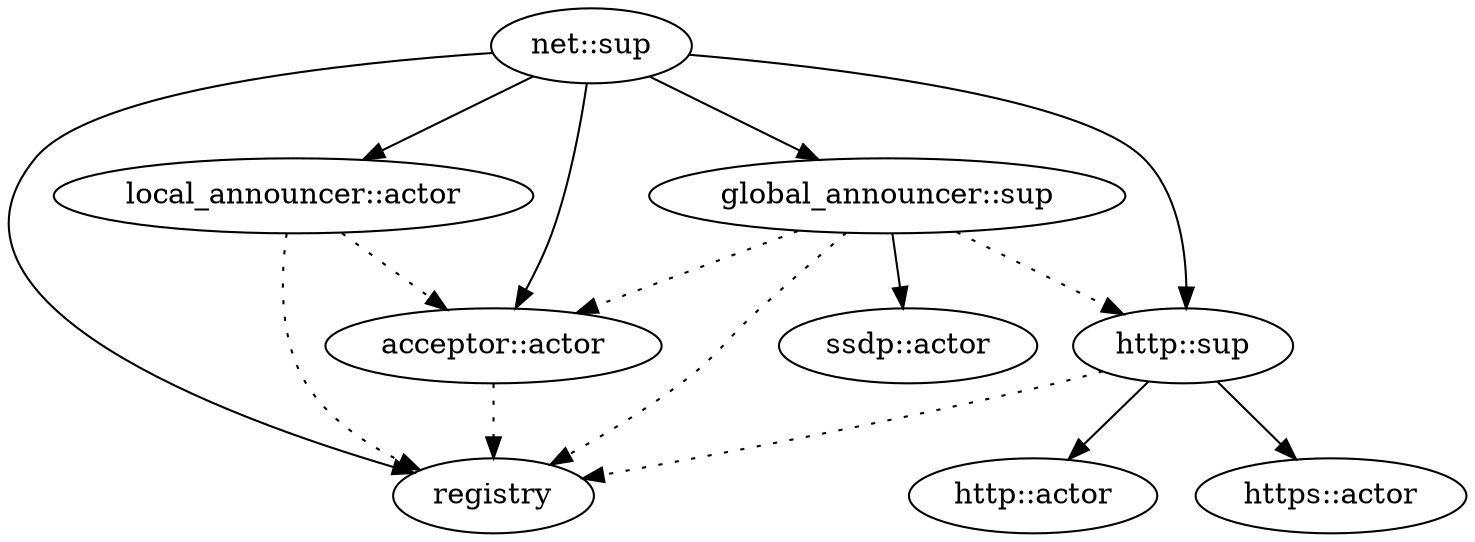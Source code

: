 // dot -Tpng -o /tmp/h.png < docs/hierarchy.dot
digraph D {
    "net::sup" -> "http::sup";
    "net::sup" -> "registry";
    "http::sup" -> "http::actor";
    "http::sup" -> "https::actor";
    "http::sup" -> "registry" [style = "dotted"];
    "net::sup" -> "local_announcer::actor";
    "net::sup" -> "global_announcer::sup";
    "net::sup" -> "acceptor::actor";
    "acceptor::actor" -> "registry" [style = "dotted"];
    "global_announcer::sup" -> "ssdp::actor";
    "global_announcer::sup" -> "registry" [style = "dotted"];
    "global_announcer::sup" -> "http::sup" [style = "dotted"];
    "global_announcer::sup" -> "acceptor::actor" [style = "dotted"];
    "local_announcer::actor" -> "registry" [style = "dotted"];
    "local_announcer::actor" -> "acceptor::actor" [style = "dotted"];
}

